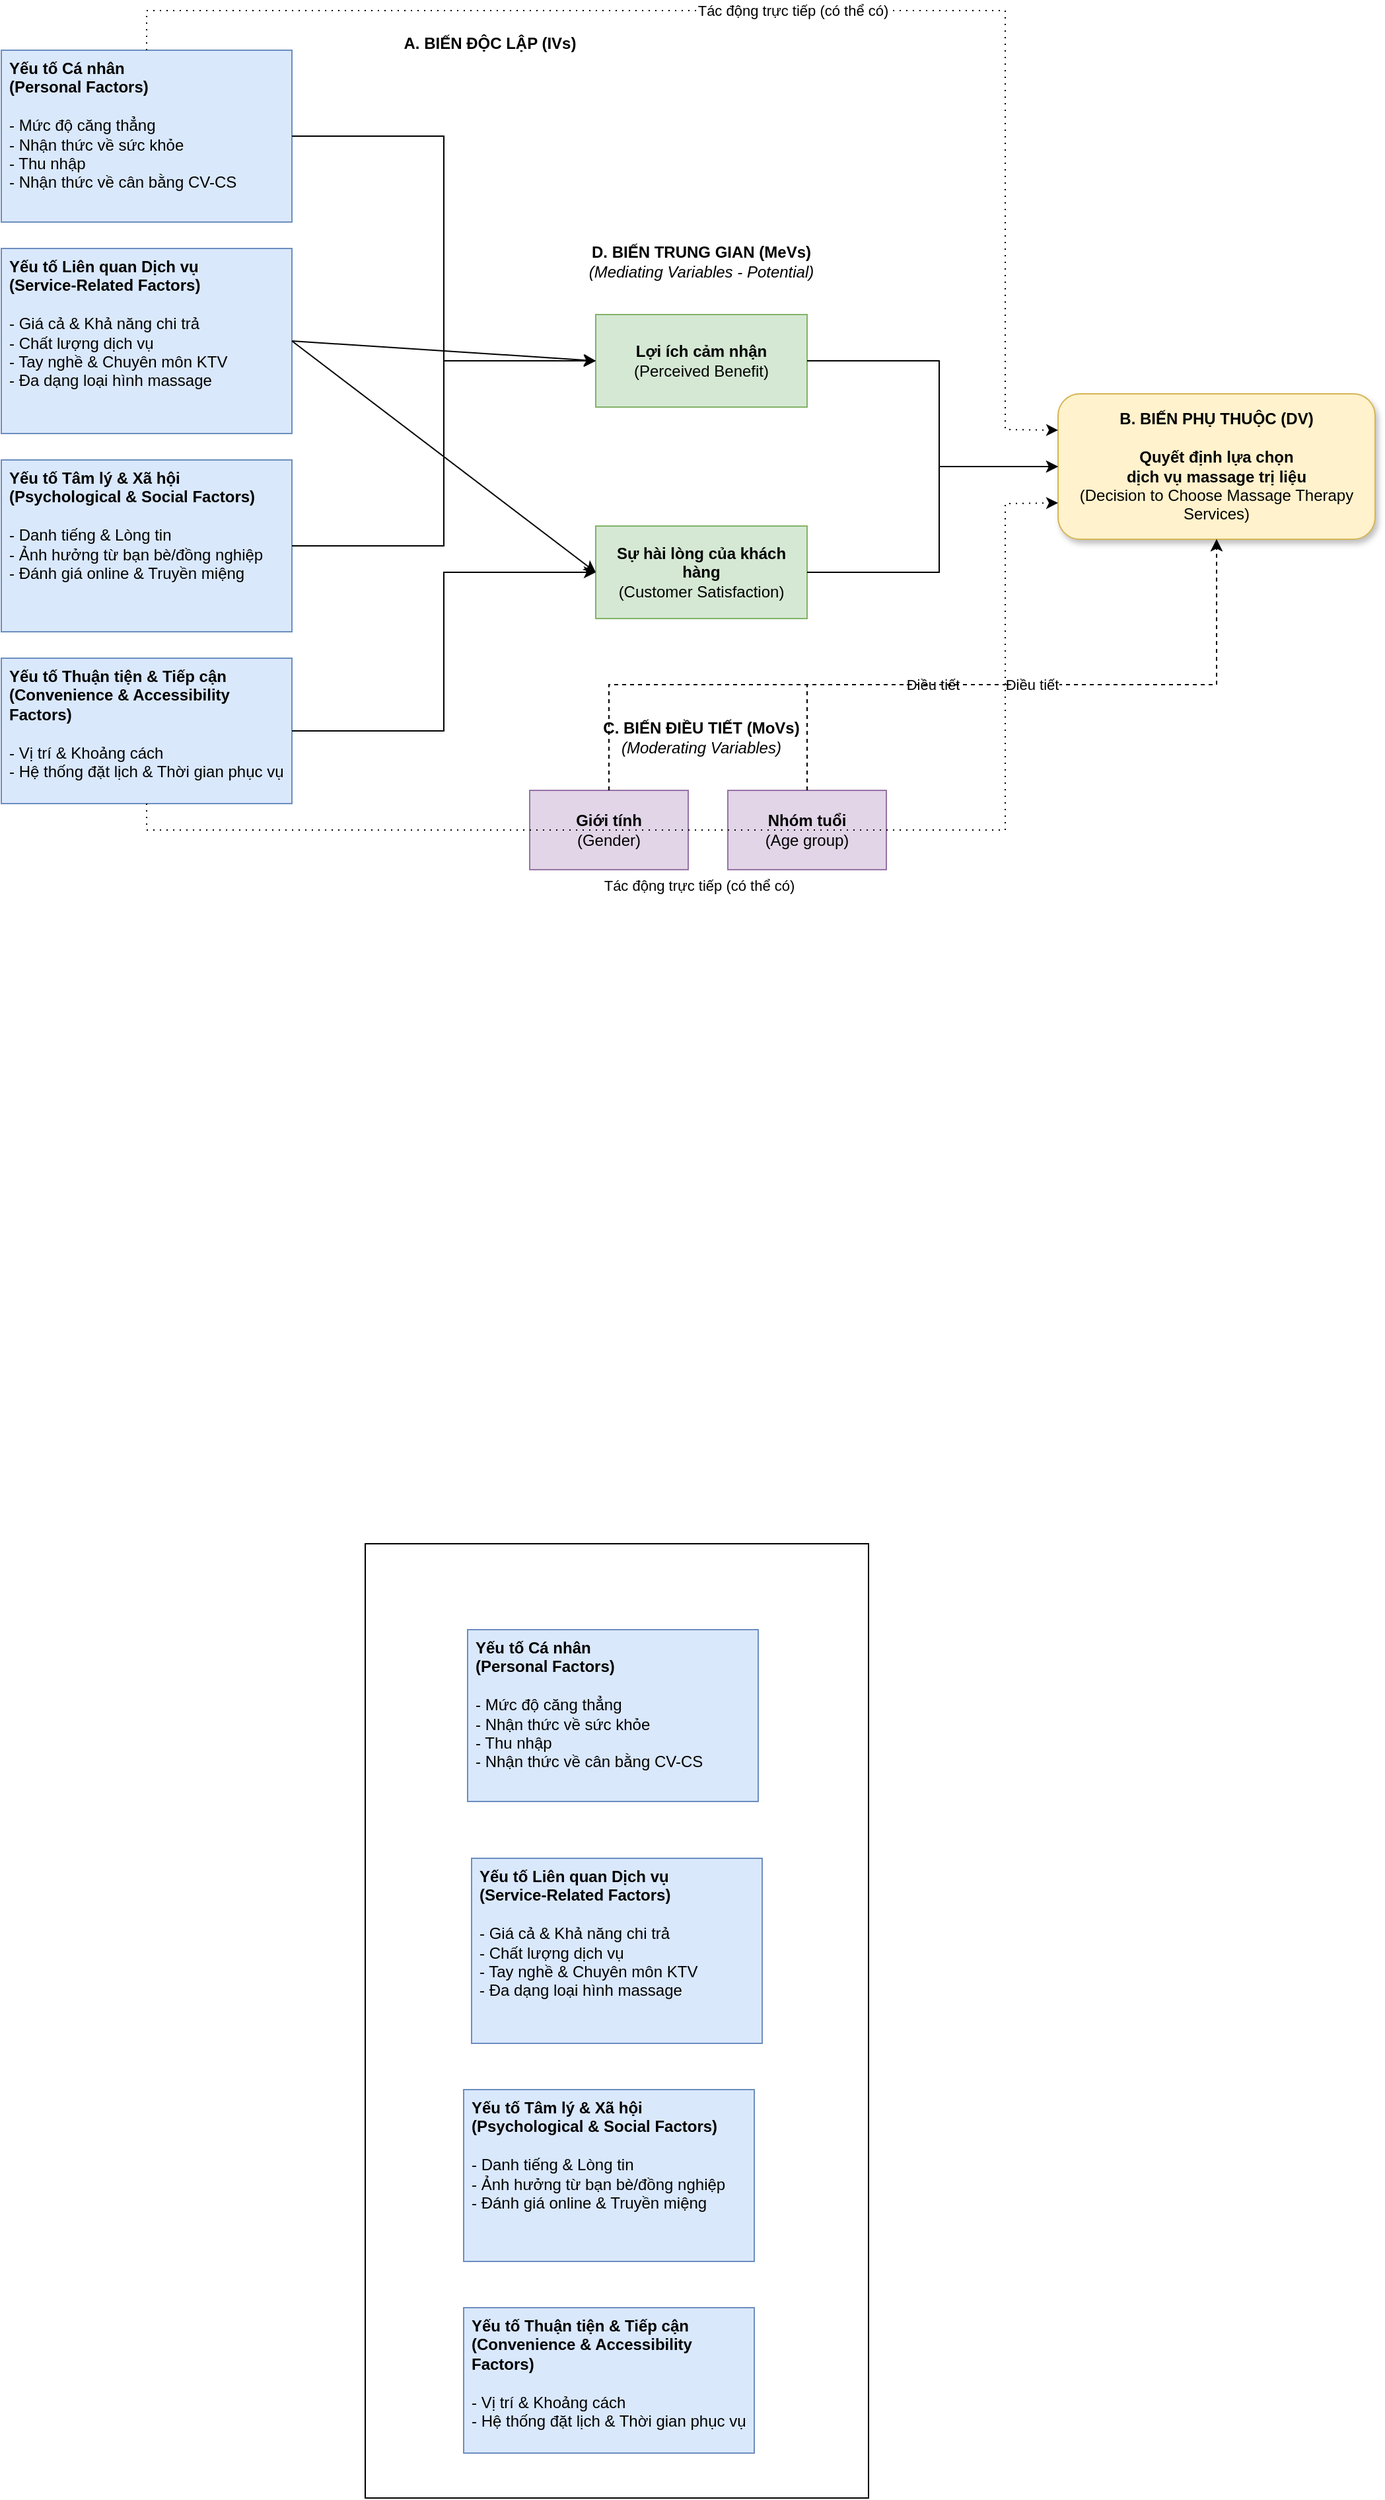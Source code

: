<mxfile version="26.1.3">
  <diagram name="Page-1" id="qmDatxOl6HqxDlBA25QH">
    <mxGraphModel dx="1320" dy="680" grid="0" gridSize="10" guides="1" tooltips="1" connect="1" arrows="1" fold="1" page="1" pageScale="1" pageWidth="850" pageHeight="1100" math="0" shadow="0">
      <root>
        <mxCell id="0" />
        <mxCell id="1" parent="0" />
        <mxCell id="I1SLYxGWvdEMF7dLtvF2-12" value="&lt;b&gt;Yếu tố Cá nhân&lt;br&gt;(Personal Factors)&lt;/b&gt;&lt;div&gt;&lt;br&gt;&lt;/div&gt;&lt;div&gt;- Mức độ căng thẳng&lt;/div&gt;&lt;div&gt;- Nhận thức về sức khỏe&lt;/div&gt;&lt;div&gt;- Thu nhập&lt;/div&gt;&lt;div&gt;- Nhận thức về cân bằng CV-CS&lt;/div&gt;" style="rounded=0;whiteSpace=wrap;html=1;align=left;verticalAlign=top;spacingLeft=4;fillColor=#dae8fc;strokeColor=#6c8ebf;" vertex="1" parent="1">
          <mxGeometry x="40" y="60" width="220" height="130" as="geometry" />
        </mxCell>
        <mxCell id="I1SLYxGWvdEMF7dLtvF2-13" value="&lt;b&gt;Yếu tố Liên quan Dịch vụ&lt;br&gt;(Service-Related Factors)&lt;/b&gt;&lt;div&gt;&lt;br&gt;&lt;/div&gt;&lt;div&gt;- Giá cả &amp;amp; Khả năng chi trả&lt;/div&gt;&lt;div&gt;- Chất lượng dịch vụ&lt;/div&gt;&lt;div&gt;- Tay nghề &amp;amp; Chuyên môn KTV&lt;/div&gt;&lt;div&gt;- Đa dạng loại hình massage&lt;/div&gt;" style="rounded=0;whiteSpace=wrap;html=1;align=left;verticalAlign=top;spacingLeft=4;fillColor=#dae8fc;strokeColor=#6c8ebf;" vertex="1" parent="1">
          <mxGeometry x="40" y="210" width="220" height="140" as="geometry" />
        </mxCell>
        <mxCell id="I1SLYxGWvdEMF7dLtvF2-14" value="&lt;b&gt;Yếu tố Tâm lý &amp;amp; Xã hội&lt;br&gt;(Psychological &amp;amp; Social Factors)&lt;/b&gt;&lt;div&gt;&lt;br&gt;&lt;/div&gt;&lt;div&gt;- Danh tiếng &amp;amp; Lòng tin&lt;/div&gt;&lt;div&gt;- Ảnh hưởng từ bạn bè/đồng nghiệp&lt;/div&gt;&lt;div&gt;- Đánh giá online &amp;amp; Truyền miệng&lt;/div&gt;" style="rounded=0;whiteSpace=wrap;html=1;align=left;verticalAlign=top;spacingLeft=4;fillColor=#dae8fc;strokeColor=#6c8ebf;" vertex="1" parent="1">
          <mxGeometry x="40" y="370" width="220" height="130" as="geometry" />
        </mxCell>
        <mxCell id="I1SLYxGWvdEMF7dLtvF2-15" value="&lt;b&gt;Yếu tố Thuận tiện &amp;amp; Tiếp cận&lt;br&gt;(Convenience &amp;amp; Accessibility Factors)&lt;/b&gt;&lt;div&gt;&lt;br&gt;&lt;/div&gt;&lt;div&gt;- Vị trí &amp;amp; Khoảng cách&lt;/div&gt;&lt;div&gt;- Hệ thống đặt lịch &amp;amp; Thời gian phục vụ&lt;/div&gt;" style="rounded=0;whiteSpace=wrap;html=1;align=left;verticalAlign=top;spacingLeft=4;fillColor=#dae8fc;strokeColor=#6c8ebf;" vertex="1" parent="1">
          <mxGeometry x="40" y="520" width="220" height="110" as="geometry" />
        </mxCell>
        <mxCell id="I1SLYxGWvdEMF7dLtvF2-16" value="&lt;b&gt;B. BIẾN PHỤ THUỘC (DV)&lt;/b&gt;&lt;div&gt;&lt;b&gt;&lt;br&gt;&lt;/b&gt;&lt;/div&gt;&lt;div&gt;&lt;b&gt;Quyết định lựa chọn&lt;/b&gt;&lt;/div&gt;&lt;div&gt;&lt;b&gt;dịch vụ massage trị liệu&lt;/b&gt;&lt;/div&gt;&lt;div&gt;(Decision to Choose Massage Therapy Services)&lt;/div&gt;" style="rounded=1;whiteSpace=wrap;html=1;fillColor=#fff2cc;strokeColor=#d6b656;shadow=1;" vertex="1" parent="1">
          <mxGeometry x="840" y="320" width="240" height="110" as="geometry" />
        </mxCell>
        <mxCell id="I1SLYxGWvdEMF7dLtvF2-17" value="" style="group" vertex="1" connectable="0" parent="1">
          <mxGeometry x="330" y="40" width="160" height="30" as="geometry" />
        </mxCell>
        <mxCell id="I1SLYxGWvdEMF7dLtvF2-18" value="&lt;b&gt;A. BIẾN ĐỘC LẬP (IVs)&lt;/b&gt;" style="text;html=1;strokeColor=none;fillColor=none;align=center;verticalAlign=middle;whiteSpace=wrap;rounded=0;" vertex="1" parent="I1SLYxGWvdEMF7dLtvF2-17">
          <mxGeometry width="160" height="30" as="geometry" />
        </mxCell>
        <mxCell id="I1SLYxGWvdEMF7dLtvF2-19" value="&lt;b&gt;D. BIẾN TRUNG GIAN (MeVs)&lt;/b&gt;&lt;div&gt;&lt;i&gt;(Mediating Variables - Potential)&lt;/i&gt;&lt;/div&gt;" style="text;html=1;strokeColor=none;fillColor=none;align=center;verticalAlign=middle;whiteSpace=wrap;rounded=0;" vertex="1" parent="1">
          <mxGeometry x="460" y="200" width="220" height="40" as="geometry" />
        </mxCell>
        <mxCell id="I1SLYxGWvdEMF7dLtvF2-20" value="&lt;b&gt;Lợi ích cảm nhận&lt;/b&gt;&lt;div&gt;(Perceived Benefit)&lt;/div&gt;" style="rounded=0;whiteSpace=wrap;html=1;fillColor=#d5e8d4;strokeColor=#82b366;" vertex="1" parent="1">
          <mxGeometry x="490" y="260" width="160" height="70" as="geometry" />
        </mxCell>
        <mxCell id="I1SLYxGWvdEMF7dLtvF2-21" value="&lt;b&gt;Sự hài lòng của khách hàng&lt;/b&gt;&lt;div&gt;(Customer Satisfaction)&lt;/div&gt;" style="rounded=0;whiteSpace=wrap;html=1;fillColor=#d5e8d4;strokeColor=#82b366;" vertex="1" parent="1">
          <mxGeometry x="490" y="420" width="160" height="70" as="geometry" />
        </mxCell>
        <mxCell id="I1SLYxGWvdEMF7dLtvF2-22" value="&lt;b&gt;C. BIẾN ĐIỀU TIẾT (MoVs)&lt;/b&gt;&lt;div&gt;&lt;i&gt;(Moderating Variables)&lt;/i&gt;&lt;/div&gt;" style="text;html=1;strokeColor=none;fillColor=none;align=center;verticalAlign=middle;whiteSpace=wrap;rounded=0;" vertex="1" parent="1">
          <mxGeometry x="460" y="560" width="220" height="40" as="geometry" />
        </mxCell>
        <mxCell id="I1SLYxGWvdEMF7dLtvF2-23" value="&lt;b&gt;Giới tính&lt;/b&gt;&lt;div&gt;(Gender)&lt;/div&gt;" style="rounded=0;whiteSpace=wrap;html=1;fillColor=#e1d5e7;strokeColor=#9673a6;" vertex="1" parent="1">
          <mxGeometry x="440" y="620" width="120" height="60" as="geometry" />
        </mxCell>
        <mxCell id="I1SLYxGWvdEMF7dLtvF2-24" value="&lt;b&gt;Nhóm tuổi&lt;/b&gt;&lt;div&gt;(Age group)&lt;/div&gt;" style="rounded=0;whiteSpace=wrap;html=1;fillColor=#e1d5e7;strokeColor=#9673a6;" vertex="1" parent="1">
          <mxGeometry x="590" y="620" width="120" height="60" as="geometry" />
        </mxCell>
        <mxCell id="I1SLYxGWvdEMF7dLtvF2-25" value="" style="endArrow=classic;html=1;rounded=0;exitX=1;exitY=0.5;exitDx=0;exitDy=0;entryX=0;entryY=0.5;entryDx=0;entryDy=0;" edge="1" parent="1" source="I1SLYxGWvdEMF7dLtvF2-12" target="I1SLYxGWvdEMF7dLtvF2-20">
          <mxGeometry width="50" height="50" relative="1" as="geometry">
            <mxPoint x="400" y="350" as="sourcePoint" />
            <mxPoint x="450" y="300" as="targetPoint" />
            <Array as="points">
              <mxPoint x="375" y="125" />
              <mxPoint x="375" y="295" />
            </Array>
          </mxGeometry>
        </mxCell>
        <mxCell id="I1SLYxGWvdEMF7dLtvF2-26" value="" style="endArrow=classic;html=1;rounded=0;exitX=1;exitY=0.5;exitDx=0;exitDy=0;" edge="1" parent="1" source="I1SLYxGWvdEMF7dLtvF2-13">
          <mxGeometry width="50" height="50" relative="1" as="geometry">
            <mxPoint x="270" y="280" as="sourcePoint" />
            <mxPoint x="490" y="295" as="targetPoint" />
          </mxGeometry>
        </mxCell>
        <mxCell id="I1SLYxGWvdEMF7dLtvF2-27" value="" style="endArrow=classic;html=1;rounded=0;exitX=1;exitY=0.5;exitDx=0;exitDy=0;entryX=0;entryY=0.5;entryDx=0;entryDy=0;" edge="1" parent="1" source="I1SLYxGWvdEMF7dLtvF2-14" target="I1SLYxGWvdEMF7dLtvF2-20">
          <mxGeometry width="50" height="50" relative="1" as="geometry">
            <mxPoint x="270" y="435" as="sourcePoint" />
            <mxPoint x="490" y="455" as="targetPoint" />
            <Array as="points">
              <mxPoint x="375" y="435" />
              <mxPoint x="375" y="295" />
            </Array>
          </mxGeometry>
        </mxCell>
        <mxCell id="I1SLYxGWvdEMF7dLtvF2-28" value="" style="endArrow=classic;html=1;rounded=0;exitX=1;exitY=0.5;exitDx=0;exitDy=0;entryX=0;entryY=0.5;entryDx=0;entryDy=0;" edge="1" parent="1" source="I1SLYxGWvdEMF7dLtvF2-13" target="I1SLYxGWvdEMF7dLtvF2-21">
          <mxGeometry width="50" height="50" relative="1" as="geometry">
            <mxPoint x="270" y="280" as="sourcePoint" />
            <mxPoint x="490" y="455" as="targetPoint" />
          </mxGeometry>
        </mxCell>
        <mxCell id="I1SLYxGWvdEMF7dLtvF2-29" value="" style="endArrow=classic;html=1;rounded=0;exitX=1;exitY=0.5;exitDx=0;exitDy=0;entryX=0;entryY=0.5;entryDx=0;entryDy=0;" edge="1" parent="1" source="I1SLYxGWvdEMF7dLtvF2-15" target="I1SLYxGWvdEMF7dLtvF2-21">
          <mxGeometry width="50" height="50" relative="1" as="geometry">
            <mxPoint x="270" y="575" as="sourcePoint" />
            <mxPoint x="490" y="455" as="targetPoint" />
            <Array as="points">
              <mxPoint x="375" y="575" />
              <mxPoint x="375" y="455" />
            </Array>
          </mxGeometry>
        </mxCell>
        <mxCell id="I1SLYxGWvdEMF7dLtvF2-30" value="" style="endArrow=classic;html=1;rounded=0;exitX=1;exitY=0.5;exitDx=0;exitDy=0;entryX=0;entryY=0.5;entryDx=0;entryDy=0;" edge="1" parent="1" source="I1SLYxGWvdEMF7dLtvF2-20" target="I1SLYxGWvdEMF7dLtvF2-16">
          <mxGeometry width="50" height="50" relative="1" as="geometry">
            <mxPoint x="660" y="300" as="sourcePoint" />
            <mxPoint x="840" y="375" as="targetPoint" />
            <Array as="points">
              <mxPoint x="750" y="295" />
              <mxPoint x="750" y="375" />
            </Array>
          </mxGeometry>
        </mxCell>
        <mxCell id="I1SLYxGWvdEMF7dLtvF2-31" value="" style="endArrow=classic;html=1;rounded=0;exitX=1;exitY=0.5;exitDx=0;exitDy=0;entryX=0;entryY=0.5;entryDx=0;entryDy=0;" edge="1" parent="1" source="I1SLYxGWvdEMF7dLtvF2-21" target="I1SLYxGWvdEMF7dLtvF2-16">
          <mxGeometry width="50" height="50" relative="1" as="geometry">
            <mxPoint x="660" y="455" as="sourcePoint" />
            <mxPoint x="840" y="375" as="targetPoint" />
            <Array as="points">
              <mxPoint x="750" y="455" />
              <mxPoint x="750" y="375" />
            </Array>
          </mxGeometry>
        </mxCell>
        <mxCell id="I1SLYxGWvdEMF7dLtvF2-32" value="Điều tiết" style="endArrow=classic;html=1;rounded=0;entryX=0.5;entryY=1;entryDx=0;entryDy=0;dashed=1;" edge="1" parent="1" target="I1SLYxGWvdEMF7dLtvF2-16">
          <mxGeometry width="50" height="50" relative="1" as="geometry">
            <mxPoint x="500" y="620" as="sourcePoint" />
            <mxPoint x="960" y="440" as="targetPoint" />
            <Array as="points">
              <mxPoint x="500" y="540" />
              <mxPoint x="960" y="540" />
            </Array>
          </mxGeometry>
        </mxCell>
        <mxCell id="I1SLYxGWvdEMF7dLtvF2-33" value="Điều tiết" style="endArrow=classic;html=1;rounded=0;entryX=0.5;entryY=1;entryDx=0;entryDy=0;dashed=1;" edge="1" parent="1">
          <mxGeometry width="50" height="50" relative="1" as="geometry">
            <mxPoint x="650" y="620" as="sourcePoint" />
            <mxPoint x="960" y="430" as="targetPoint" />
            <Array as="points">
              <mxPoint x="650" y="540" />
              <mxPoint x="960" y="540" />
            </Array>
          </mxGeometry>
        </mxCell>
        <mxCell id="I1SLYxGWvdEMF7dLtvF2-34" value="Tác động trực tiếp (có thể có)" style="endArrow=classic;html=1;rounded=0;exitX=0.5;exitY=0;exitDx=0;exitDy=0;entryX=0;entryY=0.25;entryDx=0;entryDy=0;dashed=1;dashPattern=1 4;" edge="1" parent="1" source="I1SLYxGWvdEMF7dLtvF2-12" target="I1SLYxGWvdEMF7dLtvF2-16">
          <mxGeometry width="50" height="50" relative="1" as="geometry">
            <mxPoint x="150" y="50" as="sourcePoint" />
            <mxPoint x="840" y="347.5" as="targetPoint" />
            <Array as="points">
              <mxPoint x="150" y="30" />
              <mxPoint x="800" y="30" />
              <mxPoint x="800" y="347" />
            </Array>
          </mxGeometry>
        </mxCell>
        <mxCell id="I1SLYxGWvdEMF7dLtvF2-35" value="Tác động trực tiếp (có thể có)" style="endArrow=classic;html=1;rounded=0;exitX=0.5;exitY=1;exitDx=0;exitDy=0;entryX=0;entryY=0.75;entryDx=0;entryDy=0;dashed=1;dashPattern=1 4;" edge="1" parent="1" source="I1SLYxGWvdEMF7dLtvF2-15" target="I1SLYxGWvdEMF7dLtvF2-16">
          <mxGeometry x="-0.087" y="-42" width="50" height="50" relative="1" as="geometry">
            <mxPoint x="150" y="640" as="sourcePoint" />
            <mxPoint x="840" y="402.5" as="targetPoint" />
            <Array as="points">
              <mxPoint x="150" y="650" />
              <mxPoint x="800" y="650" />
              <mxPoint x="800" y="403" />
            </Array>
            <mxPoint x="1" as="offset" />
          </mxGeometry>
        </mxCell>
        <mxCell id="I1SLYxGWvdEMF7dLtvF2-36" value="&lt;b&gt;Yếu tố Cá nhân&lt;br&gt;(Personal Factors)&lt;/b&gt;&lt;div&gt;&lt;br&gt;&lt;/div&gt;&lt;div&gt;- Mức độ căng thẳng&lt;/div&gt;&lt;div&gt;- Nhận thức về sức khỏe&lt;/div&gt;&lt;div&gt;- Thu nhập&lt;/div&gt;&lt;div&gt;- Nhận thức về cân bằng CV-CS&lt;/div&gt;" style="rounded=0;whiteSpace=wrap;html=1;align=left;verticalAlign=top;spacingLeft=4;fillColor=#dae8fc;strokeColor=#6c8ebf;" vertex="1" parent="1">
          <mxGeometry x="393" y="1255" width="220" height="130" as="geometry" />
        </mxCell>
        <mxCell id="I1SLYxGWvdEMF7dLtvF2-37" value="&lt;b&gt;Yếu tố Liên quan Dịch vụ&lt;br&gt;(Service-Related Factors)&lt;/b&gt;&lt;div&gt;&lt;br&gt;&lt;/div&gt;&lt;div&gt;- Giá cả &amp;amp; Khả năng chi trả&lt;/div&gt;&lt;div&gt;- Chất lượng dịch vụ&lt;/div&gt;&lt;div&gt;- Tay nghề &amp;amp; Chuyên môn KTV&lt;/div&gt;&lt;div&gt;- Đa dạng loại hình massage&lt;/div&gt;" style="rounded=0;whiteSpace=wrap;html=1;align=left;verticalAlign=top;spacingLeft=4;fillColor=#dae8fc;strokeColor=#6c8ebf;" vertex="1" parent="1">
          <mxGeometry x="396" y="1428" width="220" height="140" as="geometry" />
        </mxCell>
        <mxCell id="I1SLYxGWvdEMF7dLtvF2-38" value="&lt;b&gt;Yếu tố Tâm lý &amp;amp; Xã hội&lt;br&gt;(Psychological &amp;amp; Social Factors)&lt;/b&gt;&lt;div&gt;&lt;br&gt;&lt;/div&gt;&lt;div&gt;- Danh tiếng &amp;amp; Lòng tin&lt;/div&gt;&lt;div&gt;- Ảnh hưởng từ bạn bè/đồng nghiệp&lt;/div&gt;&lt;div&gt;- Đánh giá online &amp;amp; Truyền miệng&lt;/div&gt;" style="rounded=0;whiteSpace=wrap;html=1;align=left;verticalAlign=top;spacingLeft=4;fillColor=#dae8fc;strokeColor=#6c8ebf;" vertex="1" parent="1">
          <mxGeometry x="390" y="1603" width="220" height="130" as="geometry" />
        </mxCell>
        <mxCell id="I1SLYxGWvdEMF7dLtvF2-39" value="&lt;b&gt;Yếu tố Thuận tiện &amp;amp; Tiếp cận&lt;br&gt;(Convenience &amp;amp; Accessibility Factors)&lt;/b&gt;&lt;div&gt;&lt;br&gt;&lt;/div&gt;&lt;div&gt;- Vị trí &amp;amp; Khoảng cách&lt;/div&gt;&lt;div&gt;- Hệ thống đặt lịch &amp;amp; Thời gian phục vụ&lt;/div&gt;" style="rounded=0;whiteSpace=wrap;html=1;align=left;verticalAlign=top;spacingLeft=4;fillColor=#dae8fc;strokeColor=#6c8ebf;" vertex="1" parent="1">
          <mxGeometry x="390" y="1768" width="220" height="110" as="geometry" />
        </mxCell>
        <mxCell id="I1SLYxGWvdEMF7dLtvF2-42" value="" style="rounded=0;whiteSpace=wrap;html=1;fillColor=none;" vertex="1" parent="1">
          <mxGeometry x="315.5" y="1190" width="381" height="722" as="geometry" />
        </mxCell>
      </root>
    </mxGraphModel>
  </diagram>
</mxfile>
